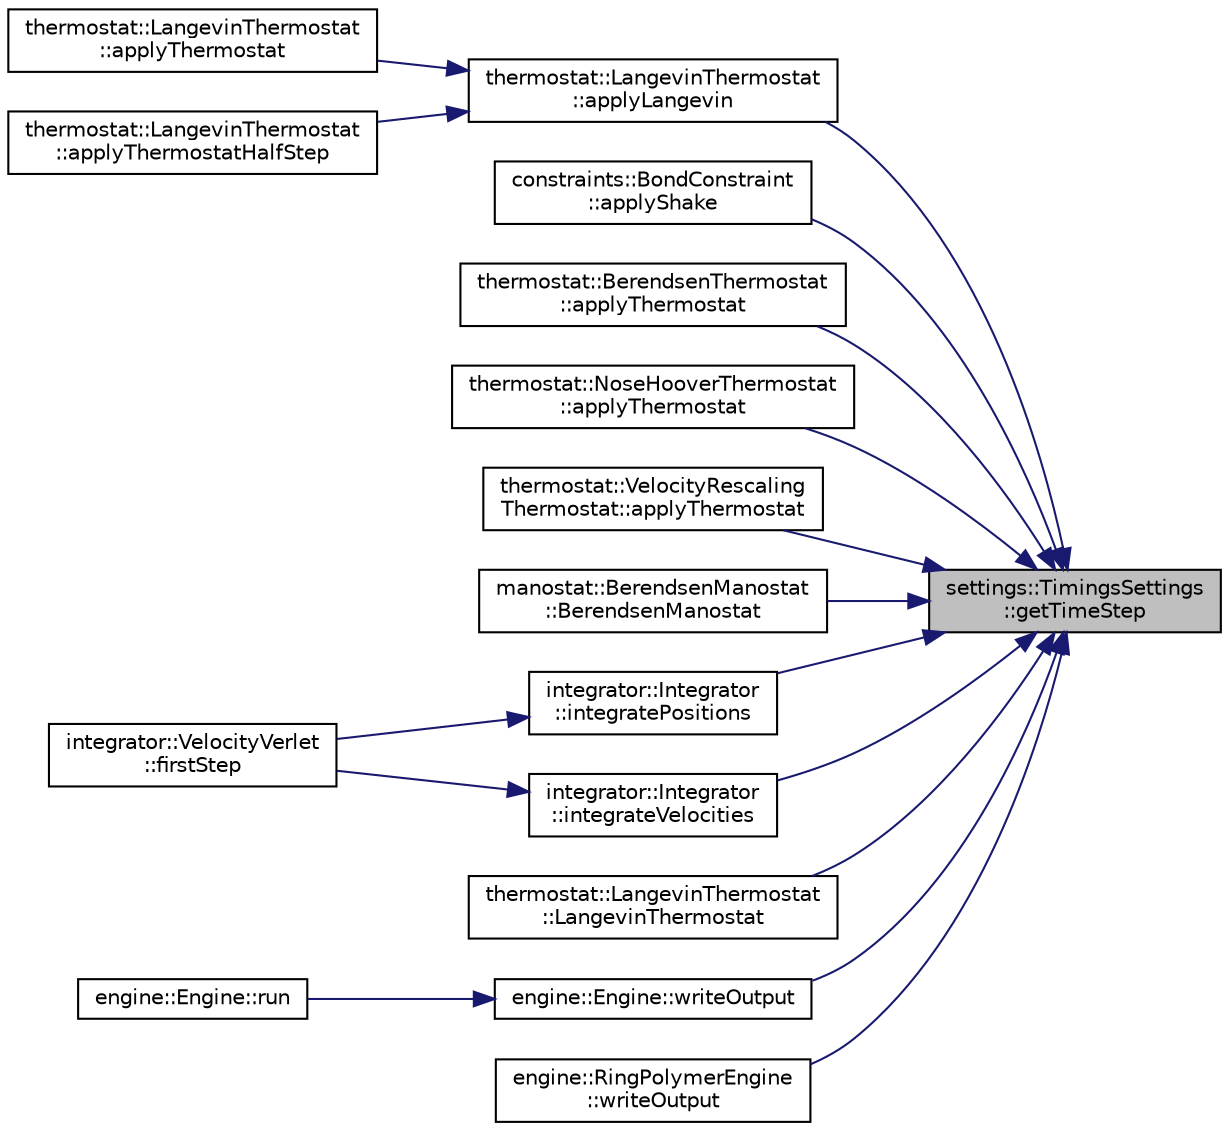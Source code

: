 digraph "settings::TimingsSettings::getTimeStep"
{
 // LATEX_PDF_SIZE
  edge [fontname="Helvetica",fontsize="10",labelfontname="Helvetica",labelfontsize="10"];
  node [fontname="Helvetica",fontsize="10",shape=record];
  rankdir="RL";
  Node1 [label="settings::TimingsSettings\l::getTimeStep",height=0.2,width=0.4,color="black", fillcolor="grey75", style="filled", fontcolor="black",tooltip=" "];
  Node1 -> Node2 [dir="back",color="midnightblue",fontsize="10",style="solid",fontname="Helvetica"];
  Node2 [label="thermostat::LangevinThermostat\l::applyLangevin",height=0.2,width=0.4,color="black", fillcolor="white", style="filled",URL="$classthermostat_1_1LangevinThermostat.html#afb98e4e21122888c828770d7a07be59f",tooltip="apply Langevin thermostat"];
  Node2 -> Node3 [dir="back",color="midnightblue",fontsize="10",style="solid",fontname="Helvetica"];
  Node3 [label="thermostat::LangevinThermostat\l::applyThermostat",height=0.2,width=0.4,color="black", fillcolor="white", style="filled",URL="$classthermostat_1_1LangevinThermostat.html#a668eb1f8e6963075cb5345592e5304a0",tooltip="apply thermostat - Langevin"];
  Node2 -> Node4 [dir="back",color="midnightblue",fontsize="10",style="solid",fontname="Helvetica"];
  Node4 [label="thermostat::LangevinThermostat\l::applyThermostatHalfStep",height=0.2,width=0.4,color="black", fillcolor="white", style="filled",URL="$classthermostat_1_1LangevinThermostat.html#ab65570a0d0e037655f2f8f764c8d66f1",tooltip="apply thermostat half step - Langevin"];
  Node1 -> Node5 [dir="back",color="midnightblue",fontsize="10",style="solid",fontname="Helvetica"];
  Node5 [label="constraints::BondConstraint\l::applyShake",height=0.2,width=0.4,color="black", fillcolor="white", style="filled",URL="$classconstraints_1_1BondConstraint.html#a8435e808ecfa20aac952d047a1813133",tooltip="applies the shake algorithm to a bond constraint"];
  Node1 -> Node6 [dir="back",color="midnightblue",fontsize="10",style="solid",fontname="Helvetica"];
  Node6 [label="thermostat::BerendsenThermostat\l::applyThermostat",height=0.2,width=0.4,color="black", fillcolor="white", style="filled",URL="$classthermostat_1_1BerendsenThermostat.html#a2f58549e4340e73c9a358ae385850328",tooltip="apply thermostat - Berendsen"];
  Node1 -> Node7 [dir="back",color="midnightblue",fontsize="10",style="solid",fontname="Helvetica"];
  Node7 [label="thermostat::NoseHooverThermostat\l::applyThermostat",height=0.2,width=0.4,color="black", fillcolor="white", style="filled",URL="$classthermostat_1_1NoseHooverThermostat.html#a28eaf482bb52d4cdc88827982ddbe8f5",tooltip="applies the Nose-Hoover thermostat on the velocities"];
  Node1 -> Node8 [dir="back",color="midnightblue",fontsize="10",style="solid",fontname="Helvetica"];
  Node8 [label="thermostat::VelocityRescaling\lThermostat::applyThermostat",height=0.2,width=0.4,color="black", fillcolor="white", style="filled",URL="$classthermostat_1_1VelocityRescalingThermostat.html#a90e10a6018c0453cd4f6f6c74832de43",tooltip="apply thermostat - Velocity Rescaling"];
  Node1 -> Node9 [dir="back",color="midnightblue",fontsize="10",style="solid",fontname="Helvetica"];
  Node9 [label="manostat::BerendsenManostat\l::BerendsenManostat",height=0.2,width=0.4,color="black", fillcolor="white", style="filled",URL="$classmanostat_1_1BerendsenManostat.html#a5014665c7090cf832115b26d1f5b09f2",tooltip="Construct a new Berendsen Manostat:: Berendsen Manostat object."];
  Node1 -> Node10 [dir="back",color="midnightblue",fontsize="10",style="solid",fontname="Helvetica"];
  Node10 [label="integrator::Integrator\l::integratePositions",height=0.2,width=0.4,color="black", fillcolor="white", style="filled",URL="$classintegrator_1_1Integrator.html#af400029e318cbdb9dd0f7d2b68b9c38a",tooltip="integrates the positions of a single atom"];
  Node10 -> Node11 [dir="back",color="midnightblue",fontsize="10",style="solid",fontname="Helvetica"];
  Node11 [label="integrator::VelocityVerlet\l::firstStep",height=0.2,width=0.4,color="black", fillcolor="white", style="filled",URL="$classintegrator_1_1VelocityVerlet.html#a3e53eae7dc875fa36b884bcff3b0af99",tooltip="applies first half step of velocity verlet algorithm"];
  Node1 -> Node12 [dir="back",color="midnightblue",fontsize="10",style="solid",fontname="Helvetica"];
  Node12 [label="integrator::Integrator\l::integrateVelocities",height=0.2,width=0.4,color="black", fillcolor="white", style="filled",URL="$classintegrator_1_1Integrator.html#afeacda2619cae4c09a8523e10f8b6ed7",tooltip="integrates the velocities of a single atom"];
  Node12 -> Node11 [dir="back",color="midnightblue",fontsize="10",style="solid",fontname="Helvetica"];
  Node1 -> Node13 [dir="back",color="midnightblue",fontsize="10",style="solid",fontname="Helvetica"];
  Node13 [label="thermostat::LangevinThermostat\l::LangevinThermostat",height=0.2,width=0.4,color="black", fillcolor="white", style="filled",URL="$classthermostat_1_1LangevinThermostat.html#a1e9c8a5238793ab5619b27844b5d0042",tooltip="Constructor for Langevin Thermostat."];
  Node1 -> Node14 [dir="back",color="midnightblue",fontsize="10",style="solid",fontname="Helvetica"];
  Node14 [label="engine::Engine::writeOutput",height=0.2,width=0.4,color="black", fillcolor="white", style="filled",URL="$classengine_1_1Engine.html#aca10cf8cd99cfb9e20bdd989d93c35a0",tooltip="Writes output files."];
  Node14 -> Node15 [dir="back",color="midnightblue",fontsize="10",style="solid",fontname="Helvetica"];
  Node15 [label="engine::Engine::run",height=0.2,width=0.4,color="black", fillcolor="white", style="filled",URL="$classengine_1_1Engine.html#a1a210cf30d6bd330b3649439ecd6d6cc",tooltip="Run the simulation for numberOfSteps steps."];
  Node1 -> Node16 [dir="back",color="midnightblue",fontsize="10",style="solid",fontname="Helvetica"];
  Node16 [label="engine::RingPolymerEngine\l::writeOutput",height=0.2,width=0.4,color="black", fillcolor="white", style="filled",URL="$classengine_1_1RingPolymerEngine.html#a8b69f899f66ca71b950aede2cff07756",tooltip="writes the ring polymer output files."];
}
